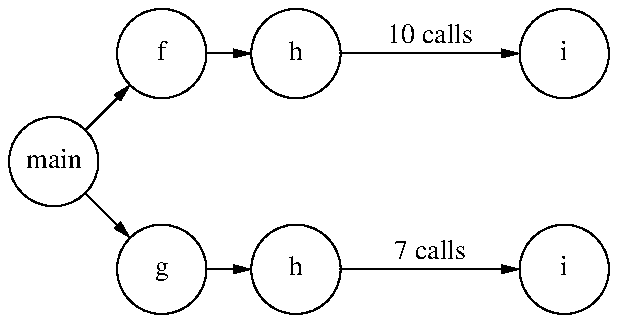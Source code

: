 .PS 3

sep = 0.25;

MAIN: circle "main";
F: circle "f" with .sw at MAIN.ne + (sep, sep);
H: circle "h" with .w at F.e + (sep, 0);
I: circle "i" with .w at H.e + (sep*4, 0);

G: circle "g" with .nw at MAIN.se + (sep, -sep);
H2: circle "h" with .w at G.e + (sep, 0);
I2: circle "i" with .w at H2.e + (sep*4, 0);

arrow from MAIN.ne to F.sw;
arrow from F.e to H.w;
# 10
arrow "10 calls" "" from H.e to I.w;

arrow from MAIN.se to G.nw;
arrow from G.e to H2.w;
# 7
arrow "7 calls" "" from H2.e to I2.w;

.PE
